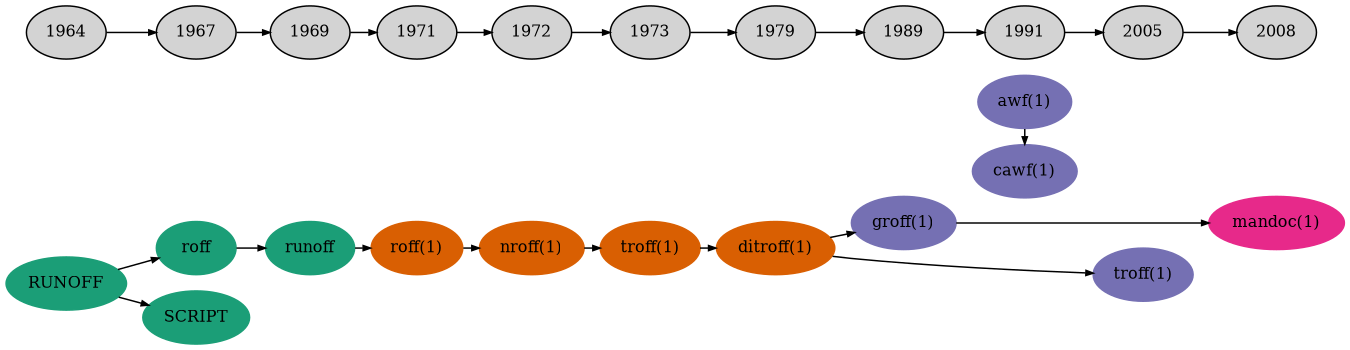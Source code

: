 /*	$Id$ */
digraph manpages {
	rankdir=LR;
	size="9,18";
	ranksep=0.15;
	nodesep=0.15;

	node [shape=ellipse,fontsize=11,colorscheme=dark24,style=filled];
	edge [arrowhead=normal,arrowsize=0.5];

	subgraph { 
		node [color=1];
		runoff1 [label="RUNOFF" URL="#x1964_RUNOFF"];
		runoff2 [label="roff" URL="#x1967_roff"];
		script [label="SCRIPT" URL="#x1967_SCRIPT"];
		runoff3 [label="runoff" URL="#x1969"]; 
	}

	subgraph {
		node [color=2];
		roff [label="roff(1)" URL="#x1971"];
		nroff [label="nroff(1)" URL="#x1972"];
		troff [label="troff(1)" URL="#x1973"];
		ditroff [label="ditroff(1)" URL="#x1979"];
	}

	subgraph {
		node [color=3];
		groff [label="groff(1)" URL="#x1989_groff"];
		awf [label="awf(1)" URL="#x1991_awf"];
		cawf [label="cawf(1)" URL="#x1991_cawf"];
		htroff [label="troff(1)" URL="#x2005_troff"];
	}

	subgraph {
		node [color=4];
		mandoc [label="mandoc(1)" URL="#x2008_mandoc"];
	}

	runoff1 -> runoff2 -> runoff3;
	runoff1 -> script;
	runoff3 -> roff;
	roff -> nroff;
	nroff -> troff;
	troff -> ditroff;
	ditroff -> groff;
	ditroff -> htroff;
	groff -> mandoc;
	awf -> cawf;

	subgraph {
		1964 -> 1967 -> 1969 -> 1971 -> 1972 -> 1973 -> 1979 -> 
		1989 -> 1991 -> 2005 -> 2008;
	}

	{ rank = same; 1964 runoff1 };
	{ rank = same; 1967 script runoff2 };
	{ rank = same; 1969 runoff3 };
	{ rank = same; 1971 roff };
	{ rank = same; 1972 nroff };
	{ rank = same; 1973 troff };
	{ rank = same; 1979 ditroff };
	{ rank = same; 1989 groff };
	{ rank = same; 1991 awf cawf };
	{ rank = same; 2005 htroff };
	{ rank = same; 2008 mandoc };

}

